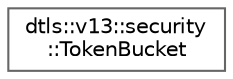 digraph "Graphical Class Hierarchy"
{
 // LATEX_PDF_SIZE
  bgcolor="transparent";
  edge [fontname=Helvetica,fontsize=10,labelfontname=Helvetica,labelfontsize=10];
  node [fontname=Helvetica,fontsize=10,shape=box,height=0.2,width=0.4];
  rankdir="LR";
  Node0 [id="Node000000",label="dtls::v13::security\l::TokenBucket",height=0.2,width=0.4,color="grey40", fillcolor="white", style="filled",URL="$classdtls_1_1v13_1_1security_1_1TokenBucket.html",tooltip="Token bucket for individual source rate limiting."];
}
